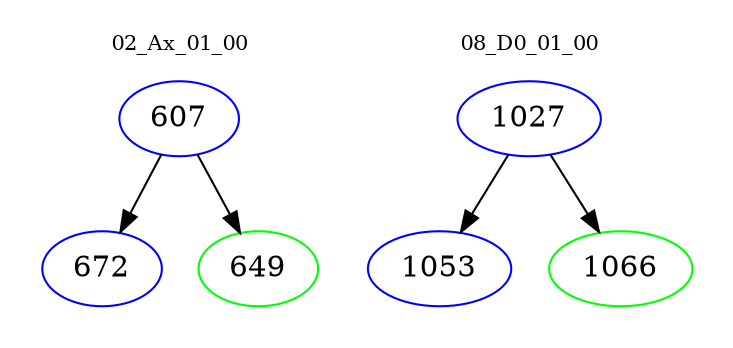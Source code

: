 digraph{
subgraph cluster_0 {
color = white
label = "02_Ax_01_00";
fontsize=10;
T0_607 [label="607", color="blue"]
T0_607 -> T0_672 [color="black"]
T0_672 [label="672", color="blue"]
T0_607 -> T0_649 [color="black"]
T0_649 [label="649", color="green"]
}
subgraph cluster_1 {
color = white
label = "08_D0_01_00";
fontsize=10;
T1_1027 [label="1027", color="blue"]
T1_1027 -> T1_1053 [color="black"]
T1_1053 [label="1053", color="blue"]
T1_1027 -> T1_1066 [color="black"]
T1_1066 [label="1066", color="green"]
}
}
